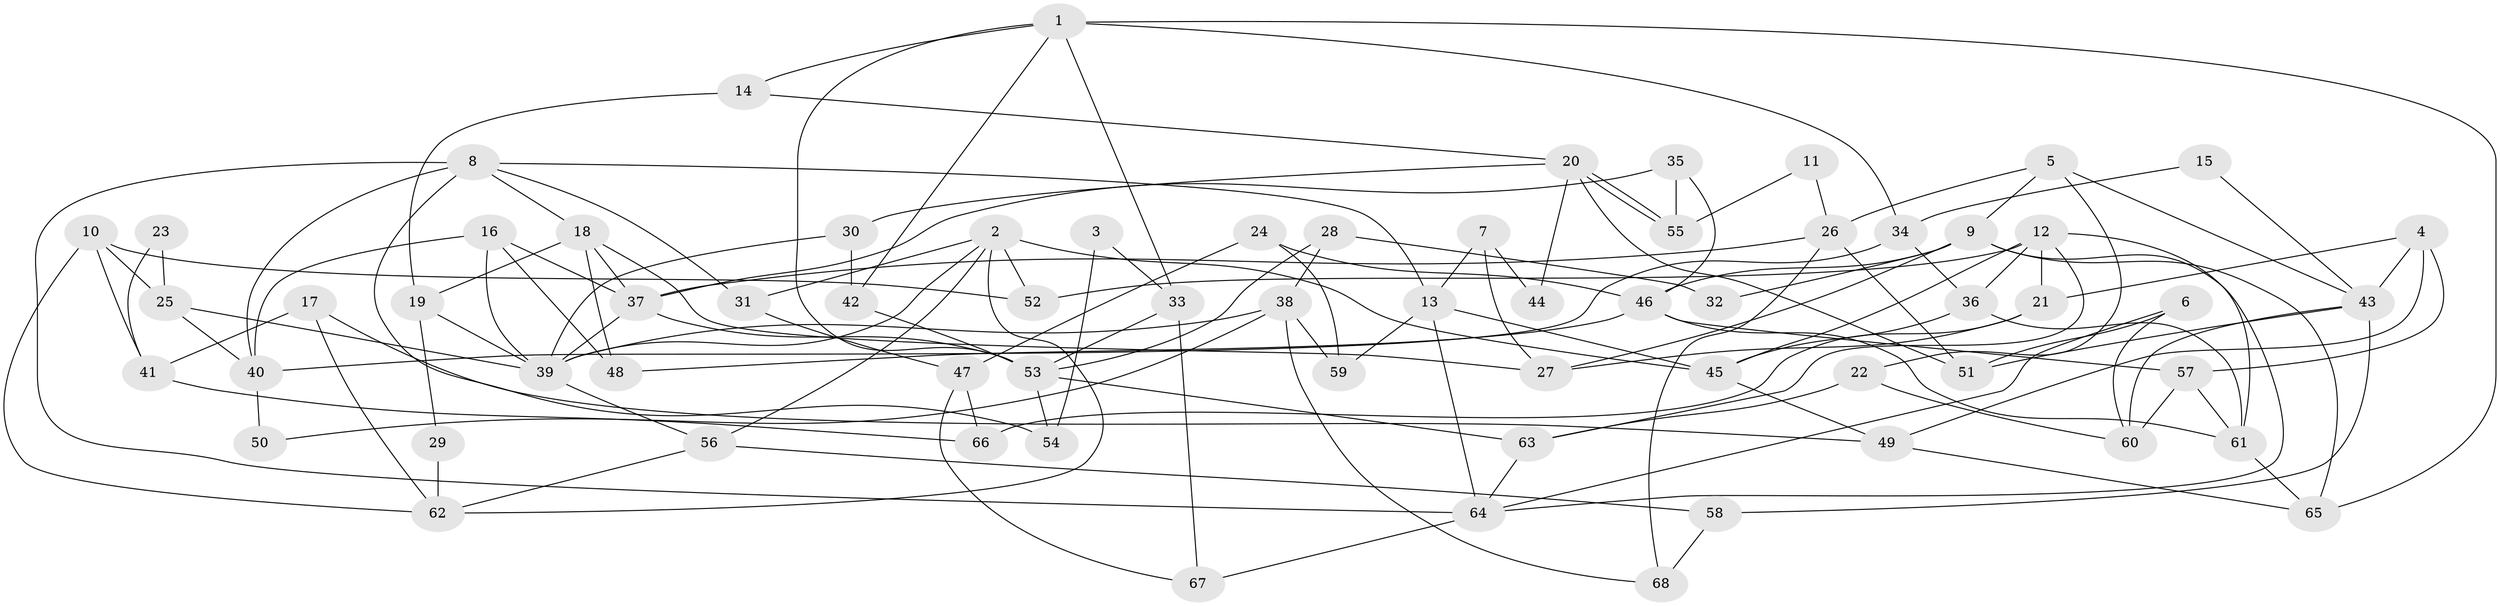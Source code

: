 // Generated by graph-tools (version 1.1) at 2025/52/03/09/25 04:52:02]
// undirected, 68 vertices, 136 edges
graph export_dot {
graph [start="1"]
  node [color=gray90,style=filled];
  1;
  2;
  3;
  4;
  5;
  6;
  7;
  8;
  9;
  10;
  11;
  12;
  13;
  14;
  15;
  16;
  17;
  18;
  19;
  20;
  21;
  22;
  23;
  24;
  25;
  26;
  27;
  28;
  29;
  30;
  31;
  32;
  33;
  34;
  35;
  36;
  37;
  38;
  39;
  40;
  41;
  42;
  43;
  44;
  45;
  46;
  47;
  48;
  49;
  50;
  51;
  52;
  53;
  54;
  55;
  56;
  57;
  58;
  59;
  60;
  61;
  62;
  63;
  64;
  65;
  66;
  67;
  68;
  1 -- 42;
  1 -- 65;
  1 -- 14;
  1 -- 33;
  1 -- 34;
  1 -- 53;
  2 -- 39;
  2 -- 52;
  2 -- 31;
  2 -- 45;
  2 -- 56;
  2 -- 62;
  3 -- 33;
  3 -- 54;
  4 -- 43;
  4 -- 49;
  4 -- 21;
  4 -- 57;
  5 -- 9;
  5 -- 26;
  5 -- 22;
  5 -- 43;
  6 -- 64;
  6 -- 60;
  6 -- 51;
  7 -- 27;
  7 -- 13;
  7 -- 44;
  8 -- 64;
  8 -- 13;
  8 -- 18;
  8 -- 31;
  8 -- 40;
  8 -- 54;
  9 -- 65;
  9 -- 64;
  9 -- 27;
  9 -- 32;
  9 -- 46;
  10 -- 25;
  10 -- 62;
  10 -- 41;
  10 -- 52;
  11 -- 55;
  11 -- 26;
  12 -- 21;
  12 -- 45;
  12 -- 36;
  12 -- 52;
  12 -- 61;
  12 -- 63;
  13 -- 59;
  13 -- 45;
  13 -- 64;
  14 -- 19;
  14 -- 20;
  15 -- 34;
  15 -- 43;
  16 -- 40;
  16 -- 48;
  16 -- 37;
  16 -- 39;
  17 -- 62;
  17 -- 41;
  17 -- 49;
  18 -- 37;
  18 -- 19;
  18 -- 27;
  18 -- 48;
  19 -- 39;
  19 -- 29;
  20 -- 55;
  20 -- 55;
  20 -- 30;
  20 -- 44;
  20 -- 51;
  21 -- 27;
  21 -- 66;
  22 -- 60;
  22 -- 63;
  23 -- 25;
  23 -- 41;
  24 -- 46;
  24 -- 47;
  24 -- 59;
  25 -- 40;
  25 -- 39;
  26 -- 37;
  26 -- 51;
  26 -- 68;
  28 -- 38;
  28 -- 53;
  28 -- 32;
  29 -- 62;
  30 -- 39;
  30 -- 42;
  31 -- 47;
  33 -- 53;
  33 -- 67;
  34 -- 36;
  34 -- 40;
  35 -- 37;
  35 -- 46;
  35 -- 55;
  36 -- 61;
  36 -- 45;
  37 -- 53;
  37 -- 39;
  38 -- 39;
  38 -- 68;
  38 -- 50;
  38 -- 59;
  39 -- 56;
  40 -- 50;
  41 -- 66;
  42 -- 53;
  43 -- 51;
  43 -- 58;
  43 -- 60;
  45 -- 49;
  46 -- 57;
  46 -- 48;
  46 -- 61;
  47 -- 67;
  47 -- 66;
  49 -- 65;
  53 -- 63;
  53 -- 54;
  56 -- 58;
  56 -- 62;
  57 -- 61;
  57 -- 60;
  58 -- 68;
  61 -- 65;
  63 -- 64;
  64 -- 67;
}
